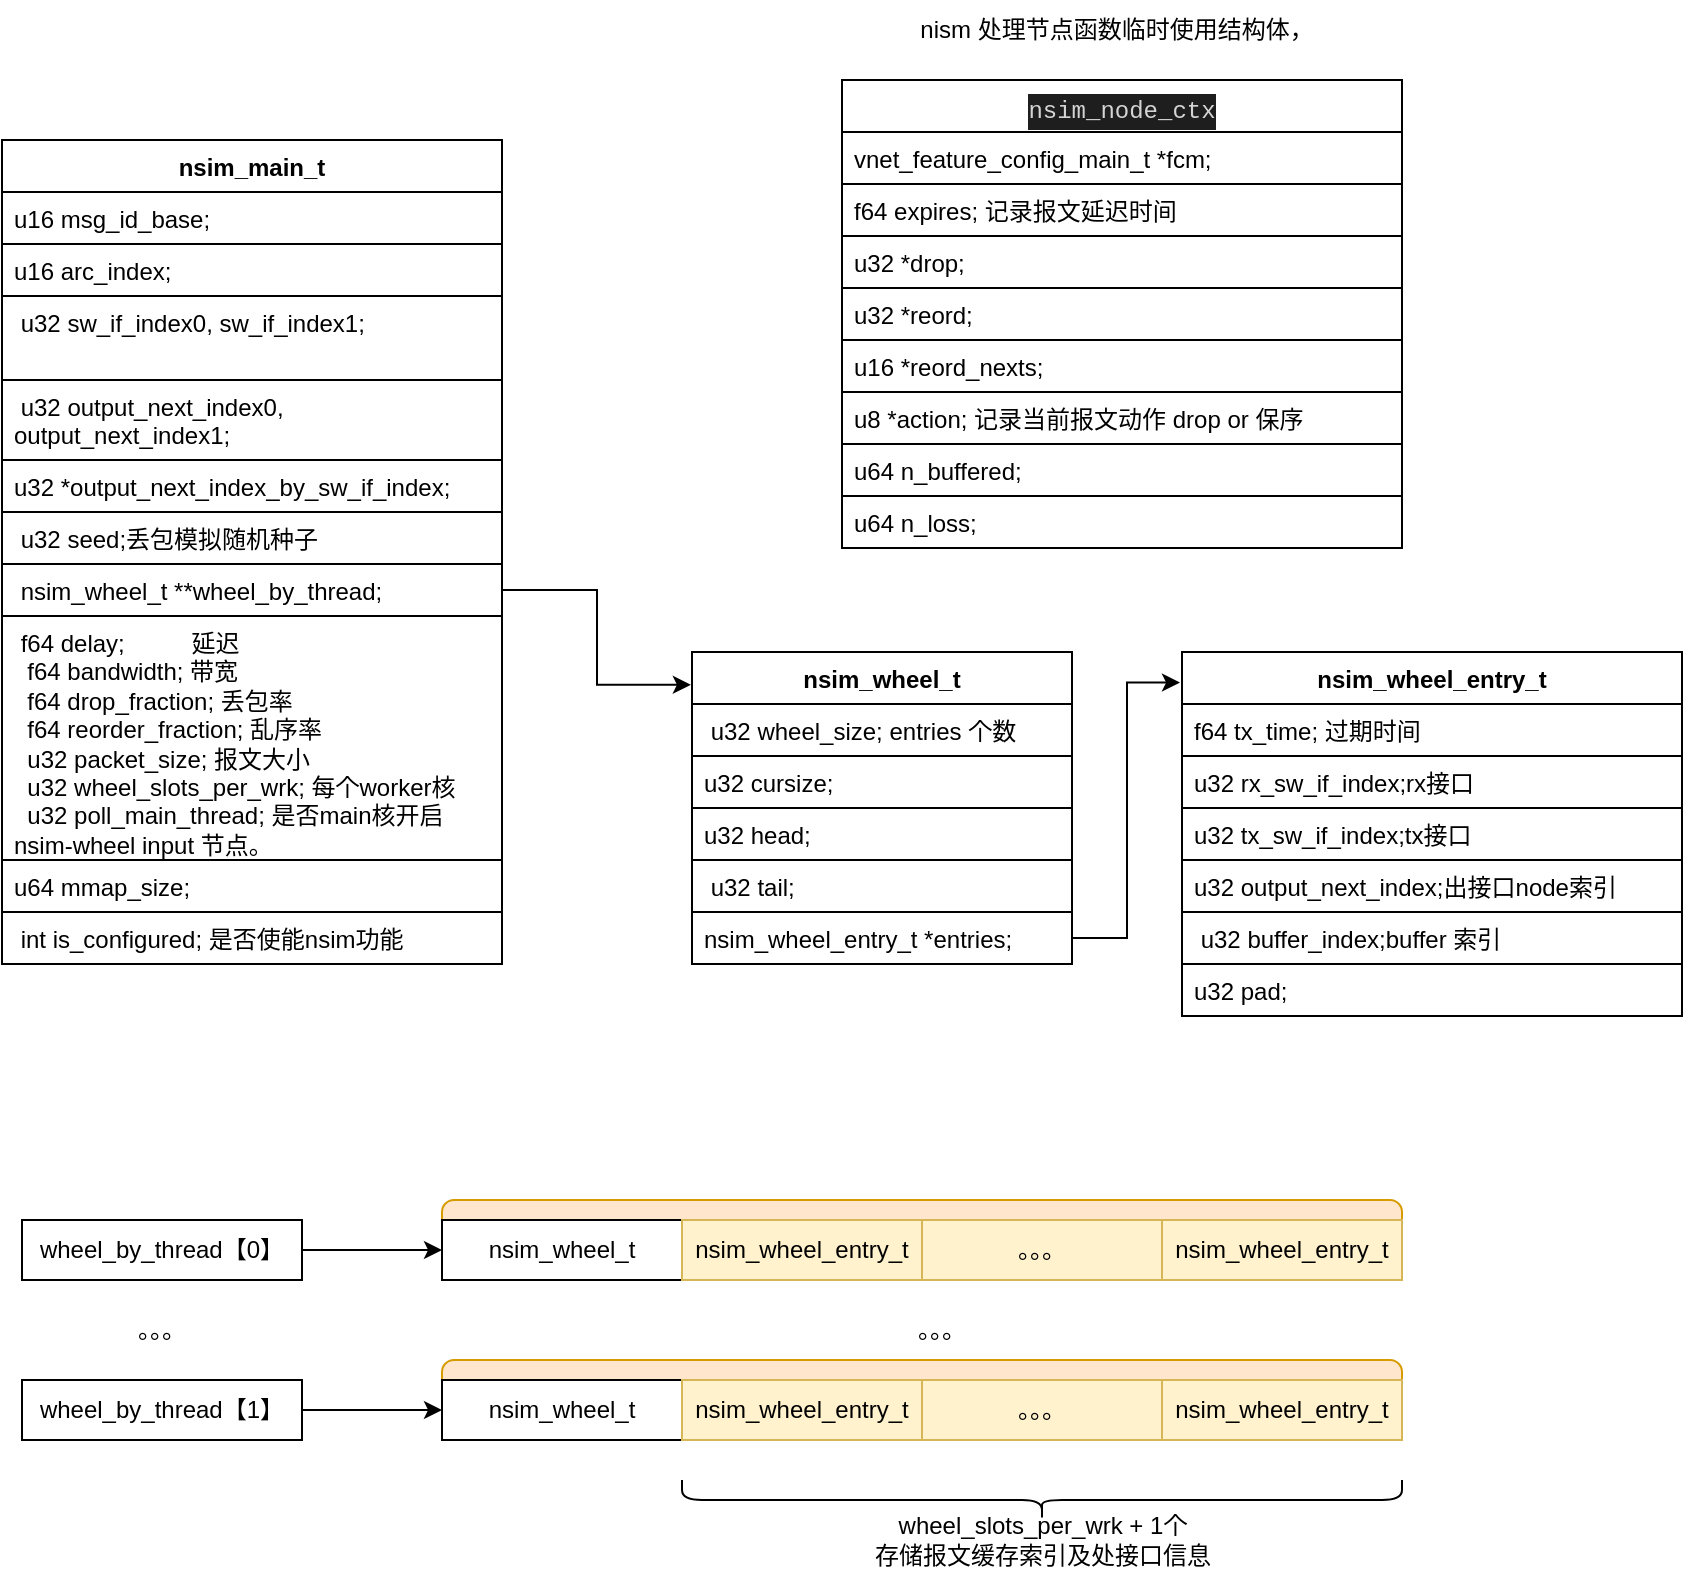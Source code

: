 <mxfile version="21.1.1" type="github">
  <diagram name="第 1 页" id="CsCfZdyHUU77z2SndHIt">
    <mxGraphModel dx="1468" dy="832" grid="1" gridSize="10" guides="1" tooltips="1" connect="1" arrows="1" fold="1" page="1" pageScale="1" pageWidth="827" pageHeight="1169" math="0" shadow="0">
      <root>
        <mxCell id="0" />
        <mxCell id="1" parent="0" />
        <mxCell id="sEvUjZ9JbC9H2_x1A2Bj-1" value="nsim_main_t" style="swimlane;fontStyle=1;align=center;verticalAlign=top;childLayout=stackLayout;horizontal=1;startSize=26;horizontalStack=0;resizeParent=1;resizeParentMax=0;resizeLast=0;collapsible=1;marginBottom=0;whiteSpace=wrap;html=1;" parent="1" vertex="1">
          <mxGeometry x="80" y="120" width="250" height="412" as="geometry" />
        </mxCell>
        <mxCell id="sEvUjZ9JbC9H2_x1A2Bj-2" value="u16 msg_id_base;" style="text;strokeColor=default;fillColor=none;align=left;verticalAlign=top;spacingLeft=4;spacingRight=4;overflow=hidden;rotatable=0;points=[[0,0.5],[1,0.5]];portConstraint=eastwest;whiteSpace=wrap;html=1;" parent="sEvUjZ9JbC9H2_x1A2Bj-1" vertex="1">
          <mxGeometry y="26" width="250" height="26" as="geometry" />
        </mxCell>
        <mxCell id="sEvUjZ9JbC9H2_x1A2Bj-4" value="u16 arc_index;" style="text;strokeColor=default;fillColor=none;align=left;verticalAlign=top;spacingLeft=4;spacingRight=4;overflow=hidden;rotatable=0;points=[[0,0.5],[1,0.5]];portConstraint=eastwest;whiteSpace=wrap;html=1;" parent="sEvUjZ9JbC9H2_x1A2Bj-1" vertex="1">
          <mxGeometry y="52" width="250" height="26" as="geometry" />
        </mxCell>
        <mxCell id="sEvUjZ9JbC9H2_x1A2Bj-5" value="&amp;nbsp;u32 sw_if_index0, sw_if_index1;" style="text;strokeColor=default;fillColor=none;align=left;verticalAlign=top;spacingLeft=4;spacingRight=4;overflow=hidden;rotatable=0;points=[[0,0.5],[1,0.5]];portConstraint=eastwest;whiteSpace=wrap;html=1;" parent="sEvUjZ9JbC9H2_x1A2Bj-1" vertex="1">
          <mxGeometry y="78" width="250" height="42" as="geometry" />
        </mxCell>
        <mxCell id="sEvUjZ9JbC9H2_x1A2Bj-6" value="&amp;nbsp;u32 output_next_index0, output_next_index1;" style="text;strokeColor=default;fillColor=none;align=left;verticalAlign=top;spacingLeft=4;spacingRight=4;overflow=hidden;rotatable=0;points=[[0,0.5],[1,0.5]];portConstraint=eastwest;whiteSpace=wrap;html=1;" parent="sEvUjZ9JbC9H2_x1A2Bj-1" vertex="1">
          <mxGeometry y="120" width="250" height="40" as="geometry" />
        </mxCell>
        <mxCell id="sEvUjZ9JbC9H2_x1A2Bj-7" value="u32 *output_next_index_by_sw_if_index;" style="text;strokeColor=default;fillColor=none;align=left;verticalAlign=top;spacingLeft=4;spacingRight=4;overflow=hidden;rotatable=0;points=[[0,0.5],[1,0.5]];portConstraint=eastwest;whiteSpace=wrap;html=1;" parent="sEvUjZ9JbC9H2_x1A2Bj-1" vertex="1">
          <mxGeometry y="160" width="250" height="26" as="geometry" />
        </mxCell>
        <mxCell id="sEvUjZ9JbC9H2_x1A2Bj-8" value="&amp;nbsp;u32 seed;丢包模拟随机种子" style="text;strokeColor=default;fillColor=none;align=left;verticalAlign=top;spacingLeft=4;spacingRight=4;overflow=hidden;rotatable=0;points=[[0,0.5],[1,0.5]];portConstraint=eastwest;whiteSpace=wrap;html=1;" parent="sEvUjZ9JbC9H2_x1A2Bj-1" vertex="1">
          <mxGeometry y="186" width="250" height="26" as="geometry" />
        </mxCell>
        <mxCell id="sEvUjZ9JbC9H2_x1A2Bj-9" value="&amp;nbsp;nsim_wheel_t **wheel_by_thread;" style="text;strokeColor=default;fillColor=none;align=left;verticalAlign=top;spacingLeft=4;spacingRight=4;overflow=hidden;rotatable=0;points=[[0,0.5],[1,0.5]];portConstraint=eastwest;whiteSpace=wrap;html=1;" parent="sEvUjZ9JbC9H2_x1A2Bj-1" vertex="1">
          <mxGeometry y="212" width="250" height="26" as="geometry" />
        </mxCell>
        <mxCell id="sEvUjZ9JbC9H2_x1A2Bj-10" value="&lt;div&gt;&amp;nbsp;f64 delay;&amp;nbsp; &amp;nbsp; &amp;nbsp; &amp;nbsp; &amp;nbsp; 延迟&lt;/div&gt;&lt;div&gt;&amp;nbsp; f64 bandwidth; 带宽&lt;/div&gt;&lt;div&gt;&amp;nbsp; f64 drop_fraction; 丢包率&lt;/div&gt;&lt;div&gt;&amp;nbsp; f64 reorder_fraction; 乱序率&lt;/div&gt;&lt;div&gt;&amp;nbsp; u32 packet_size; 报文大小&lt;/div&gt;&lt;div&gt;&amp;nbsp; u32 wheel_slots_per_wrk; 每个worker核&lt;/div&gt;&lt;div&gt;&amp;nbsp; u32 poll_main_thread; 是否main核开启nsim-wheel input 节点。&lt;/div&gt;" style="text;strokeColor=default;fillColor=none;align=left;verticalAlign=top;spacingLeft=4;spacingRight=4;overflow=hidden;rotatable=0;points=[[0,0.5],[1,0.5]];portConstraint=eastwest;whiteSpace=wrap;html=1;" parent="sEvUjZ9JbC9H2_x1A2Bj-1" vertex="1">
          <mxGeometry y="238" width="250" height="122" as="geometry" />
        </mxCell>
        <mxCell id="sEvUjZ9JbC9H2_x1A2Bj-11" value="u64 mmap_size;" style="text;strokeColor=default;fillColor=none;align=left;verticalAlign=top;spacingLeft=4;spacingRight=4;overflow=hidden;rotatable=0;points=[[0,0.5],[1,0.5]];portConstraint=eastwest;whiteSpace=wrap;html=1;" parent="sEvUjZ9JbC9H2_x1A2Bj-1" vertex="1">
          <mxGeometry y="360" width="250" height="26" as="geometry" />
        </mxCell>
        <mxCell id="sEvUjZ9JbC9H2_x1A2Bj-12" value="&amp;nbsp;int is_configured; 是否使能nsim功能" style="text;strokeColor=default;fillColor=none;align=left;verticalAlign=top;spacingLeft=4;spacingRight=4;overflow=hidden;rotatable=0;points=[[0,0.5],[1,0.5]];portConstraint=eastwest;whiteSpace=wrap;html=1;" parent="sEvUjZ9JbC9H2_x1A2Bj-1" vertex="1">
          <mxGeometry y="386" width="250" height="26" as="geometry" />
        </mxCell>
        <mxCell id="sEvUjZ9JbC9H2_x1A2Bj-13" value="nsim_wheel_entry_t" style="swimlane;fontStyle=1;align=center;verticalAlign=top;childLayout=stackLayout;horizontal=1;startSize=26;horizontalStack=0;resizeParent=1;resizeParentMax=0;resizeLast=0;collapsible=1;marginBottom=0;whiteSpace=wrap;html=1;" parent="1" vertex="1">
          <mxGeometry x="670" y="376" width="250" height="182" as="geometry" />
        </mxCell>
        <mxCell id="sEvUjZ9JbC9H2_x1A2Bj-14" value="f64 tx_time; 过期时间" style="text;strokeColor=default;fillColor=none;align=left;verticalAlign=top;spacingLeft=4;spacingRight=4;overflow=hidden;rotatable=0;points=[[0,0.5],[1,0.5]];portConstraint=eastwest;whiteSpace=wrap;html=1;" parent="sEvUjZ9JbC9H2_x1A2Bj-13" vertex="1">
          <mxGeometry y="26" width="250" height="26" as="geometry" />
        </mxCell>
        <mxCell id="sEvUjZ9JbC9H2_x1A2Bj-16" value="u32 rx_sw_if_index;rx接口" style="text;strokeColor=default;fillColor=none;align=left;verticalAlign=top;spacingLeft=4;spacingRight=4;overflow=hidden;rotatable=0;points=[[0,0.5],[1,0.5]];portConstraint=eastwest;whiteSpace=wrap;html=1;" parent="sEvUjZ9JbC9H2_x1A2Bj-13" vertex="1">
          <mxGeometry y="52" width="250" height="26" as="geometry" />
        </mxCell>
        <mxCell id="sEvUjZ9JbC9H2_x1A2Bj-17" value="u32 tx_sw_if_index;tx接口" style="text;strokeColor=default;fillColor=none;align=left;verticalAlign=top;spacingLeft=4;spacingRight=4;overflow=hidden;rotatable=0;points=[[0,0.5],[1,0.5]];portConstraint=eastwest;whiteSpace=wrap;html=1;" parent="sEvUjZ9JbC9H2_x1A2Bj-13" vertex="1">
          <mxGeometry y="78" width="250" height="26" as="geometry" />
        </mxCell>
        <mxCell id="sEvUjZ9JbC9H2_x1A2Bj-18" value="u32 output_next_index;出接口node索引" style="text;strokeColor=default;fillColor=none;align=left;verticalAlign=top;spacingLeft=4;spacingRight=4;overflow=hidden;rotatable=0;points=[[0,0.5],[1,0.5]];portConstraint=eastwest;whiteSpace=wrap;html=1;" parent="sEvUjZ9JbC9H2_x1A2Bj-13" vertex="1">
          <mxGeometry y="104" width="250" height="26" as="geometry" />
        </mxCell>
        <mxCell id="sEvUjZ9JbC9H2_x1A2Bj-19" value="&amp;nbsp;u32 buffer_index;buffer 索引" style="text;strokeColor=default;fillColor=none;align=left;verticalAlign=top;spacingLeft=4;spacingRight=4;overflow=hidden;rotatable=0;points=[[0,0.5],[1,0.5]];portConstraint=eastwest;whiteSpace=wrap;html=1;" parent="sEvUjZ9JbC9H2_x1A2Bj-13" vertex="1">
          <mxGeometry y="130" width="250" height="26" as="geometry" />
        </mxCell>
        <mxCell id="sEvUjZ9JbC9H2_x1A2Bj-20" value="u32 pad;" style="text;strokeColor=default;fillColor=none;align=left;verticalAlign=top;spacingLeft=4;spacingRight=4;overflow=hidden;rotatable=0;points=[[0,0.5],[1,0.5]];portConstraint=eastwest;whiteSpace=wrap;html=1;" parent="sEvUjZ9JbC9H2_x1A2Bj-13" vertex="1">
          <mxGeometry y="156" width="250" height="26" as="geometry" />
        </mxCell>
        <mxCell id="sEvUjZ9JbC9H2_x1A2Bj-21" value="nsim_wheel_t" style="swimlane;fontStyle=1;align=center;verticalAlign=top;childLayout=stackLayout;horizontal=1;startSize=26;horizontalStack=0;resizeParent=1;resizeParentMax=0;resizeLast=0;collapsible=1;marginBottom=0;whiteSpace=wrap;html=1;" parent="1" vertex="1">
          <mxGeometry x="425" y="376" width="190" height="156" as="geometry" />
        </mxCell>
        <mxCell id="sEvUjZ9JbC9H2_x1A2Bj-22" value="&amp;nbsp;u32 wheel_size; entries 个数" style="text;strokeColor=default;fillColor=none;align=left;verticalAlign=top;spacingLeft=4;spacingRight=4;overflow=hidden;rotatable=0;points=[[0,0.5],[1,0.5]];portConstraint=eastwest;whiteSpace=wrap;html=1;" parent="sEvUjZ9JbC9H2_x1A2Bj-21" vertex="1">
          <mxGeometry y="26" width="190" height="26" as="geometry" />
        </mxCell>
        <mxCell id="sEvUjZ9JbC9H2_x1A2Bj-23" value="u32 cursize;" style="text;strokeColor=default;fillColor=none;align=left;verticalAlign=top;spacingLeft=4;spacingRight=4;overflow=hidden;rotatable=0;points=[[0,0.5],[1,0.5]];portConstraint=eastwest;whiteSpace=wrap;html=1;" parent="sEvUjZ9JbC9H2_x1A2Bj-21" vertex="1">
          <mxGeometry y="52" width="190" height="26" as="geometry" />
        </mxCell>
        <mxCell id="sEvUjZ9JbC9H2_x1A2Bj-24" value="u32 head;" style="text;strokeColor=default;fillColor=none;align=left;verticalAlign=top;spacingLeft=4;spacingRight=4;overflow=hidden;rotatable=0;points=[[0,0.5],[1,0.5]];portConstraint=eastwest;whiteSpace=wrap;html=1;" parent="sEvUjZ9JbC9H2_x1A2Bj-21" vertex="1">
          <mxGeometry y="78" width="190" height="26" as="geometry" />
        </mxCell>
        <mxCell id="sEvUjZ9JbC9H2_x1A2Bj-25" value="&amp;nbsp;u32 tail;" style="text;strokeColor=default;fillColor=none;align=left;verticalAlign=top;spacingLeft=4;spacingRight=4;overflow=hidden;rotatable=0;points=[[0,0.5],[1,0.5]];portConstraint=eastwest;whiteSpace=wrap;html=1;" parent="sEvUjZ9JbC9H2_x1A2Bj-21" vertex="1">
          <mxGeometry y="104" width="190" height="26" as="geometry" />
        </mxCell>
        <mxCell id="sEvUjZ9JbC9H2_x1A2Bj-26" value="nsim_wheel_entry_t *entries;" style="text;strokeColor=default;fillColor=none;align=left;verticalAlign=top;spacingLeft=4;spacingRight=4;overflow=hidden;rotatable=0;points=[[0,0.5],[1,0.5]];portConstraint=eastwest;whiteSpace=wrap;html=1;" parent="sEvUjZ9JbC9H2_x1A2Bj-21" vertex="1">
          <mxGeometry y="130" width="190" height="26" as="geometry" />
        </mxCell>
        <mxCell id="8eMptPeMvM_N7RtiBeSv-6" value="&lt;div style=&quot;color: rgb(212, 212, 212); background-color: rgb(30, 30, 30); font-family: &amp;quot;Source Code Pro&amp;quot;, Menlo, Monaco, &amp;quot;Courier New&amp;quot;, monospace, Menlo, Monaco, &amp;quot;Courier New&amp;quot;, monospace; font-weight: normal; line-height: 18px;&quot;&gt;nsim_node_ctx&lt;/div&gt;" style="swimlane;fontStyle=1;align=center;verticalAlign=top;childLayout=stackLayout;horizontal=1;startSize=26;horizontalStack=0;resizeParent=1;resizeParentMax=0;resizeLast=0;collapsible=1;marginBottom=0;whiteSpace=wrap;html=1;" vertex="1" parent="1">
          <mxGeometry x="500" y="90" width="280" height="234" as="geometry" />
        </mxCell>
        <mxCell id="8eMptPeMvM_N7RtiBeSv-7" value="vnet_feature_config_main_t *fcm;" style="text;strokeColor=default;fillColor=none;align=left;verticalAlign=top;spacingLeft=4;spacingRight=4;overflow=hidden;rotatable=0;points=[[0,0.5],[1,0.5]];portConstraint=eastwest;whiteSpace=wrap;html=1;" vertex="1" parent="8eMptPeMvM_N7RtiBeSv-6">
          <mxGeometry y="26" width="280" height="26" as="geometry" />
        </mxCell>
        <mxCell id="8eMptPeMvM_N7RtiBeSv-8" value="f64 expires; 记录报文延迟时间" style="text;strokeColor=default;fillColor=none;align=left;verticalAlign=top;spacingLeft=4;spacingRight=4;overflow=hidden;rotatable=0;points=[[0,0.5],[1,0.5]];portConstraint=eastwest;whiteSpace=wrap;html=1;" vertex="1" parent="8eMptPeMvM_N7RtiBeSv-6">
          <mxGeometry y="52" width="280" height="26" as="geometry" />
        </mxCell>
        <mxCell id="8eMptPeMvM_N7RtiBeSv-9" value="u32 *drop;" style="text;strokeColor=default;fillColor=none;align=left;verticalAlign=top;spacingLeft=4;spacingRight=4;overflow=hidden;rotatable=0;points=[[0,0.5],[1,0.5]];portConstraint=eastwest;whiteSpace=wrap;html=1;" vertex="1" parent="8eMptPeMvM_N7RtiBeSv-6">
          <mxGeometry y="78" width="280" height="26" as="geometry" />
        </mxCell>
        <mxCell id="8eMptPeMvM_N7RtiBeSv-10" value="u32 *reord;" style="text;strokeColor=default;fillColor=none;align=left;verticalAlign=top;spacingLeft=4;spacingRight=4;overflow=hidden;rotatable=0;points=[[0,0.5],[1,0.5]];portConstraint=eastwest;whiteSpace=wrap;html=1;" vertex="1" parent="8eMptPeMvM_N7RtiBeSv-6">
          <mxGeometry y="104" width="280" height="26" as="geometry" />
        </mxCell>
        <mxCell id="8eMptPeMvM_N7RtiBeSv-11" value="u16 *reord_nexts;" style="text;strokeColor=default;fillColor=none;align=left;verticalAlign=top;spacingLeft=4;spacingRight=4;overflow=hidden;rotatable=0;points=[[0,0.5],[1,0.5]];portConstraint=eastwest;whiteSpace=wrap;html=1;" vertex="1" parent="8eMptPeMvM_N7RtiBeSv-6">
          <mxGeometry y="130" width="280" height="26" as="geometry" />
        </mxCell>
        <mxCell id="8eMptPeMvM_N7RtiBeSv-13" value="u8 *action; 记录当前报文动作 drop or 保序" style="text;strokeColor=default;fillColor=none;align=left;verticalAlign=top;spacingLeft=4;spacingRight=4;overflow=hidden;rotatable=0;points=[[0,0.5],[1,0.5]];portConstraint=eastwest;whiteSpace=wrap;html=1;" vertex="1" parent="8eMptPeMvM_N7RtiBeSv-6">
          <mxGeometry y="156" width="280" height="26" as="geometry" />
        </mxCell>
        <mxCell id="8eMptPeMvM_N7RtiBeSv-14" value="u64 n_buffered;" style="text;strokeColor=default;fillColor=none;align=left;verticalAlign=top;spacingLeft=4;spacingRight=4;overflow=hidden;rotatable=0;points=[[0,0.5],[1,0.5]];portConstraint=eastwest;whiteSpace=wrap;html=1;" vertex="1" parent="8eMptPeMvM_N7RtiBeSv-6">
          <mxGeometry y="182" width="280" height="26" as="geometry" />
        </mxCell>
        <mxCell id="8eMptPeMvM_N7RtiBeSv-15" value="u64 n_loss;" style="text;strokeColor=default;fillColor=none;align=left;verticalAlign=top;spacingLeft=4;spacingRight=4;overflow=hidden;rotatable=0;points=[[0,0.5],[1,0.5]];portConstraint=eastwest;whiteSpace=wrap;html=1;" vertex="1" parent="8eMptPeMvM_N7RtiBeSv-6">
          <mxGeometry y="208" width="280" height="26" as="geometry" />
        </mxCell>
        <mxCell id="8eMptPeMvM_N7RtiBeSv-16" value="" style="rounded=1;whiteSpace=wrap;html=1;fillColor=#ffe6cc;strokeColor=#d79b00;" vertex="1" parent="1">
          <mxGeometry x="300" y="650" width="480" height="40" as="geometry" />
        </mxCell>
        <mxCell id="8eMptPeMvM_N7RtiBeSv-17" value="nsim_wheel_t" style="rounded=0;whiteSpace=wrap;html=1;" vertex="1" parent="1">
          <mxGeometry x="300" y="660" width="120" height="30" as="geometry" />
        </mxCell>
        <mxCell id="8eMptPeMvM_N7RtiBeSv-18" value="nsim_wheel_entry_t" style="rounded=0;whiteSpace=wrap;html=1;fillColor=#fff2cc;strokeColor=#d6b656;" vertex="1" parent="1">
          <mxGeometry x="420" y="660" width="120" height="30" as="geometry" />
        </mxCell>
        <mxCell id="8eMptPeMvM_N7RtiBeSv-19" value="。。。" style="rounded=0;whiteSpace=wrap;html=1;fillColor=#fff2cc;strokeColor=#d6b656;" vertex="1" parent="1">
          <mxGeometry x="540" y="660" width="120" height="30" as="geometry" />
        </mxCell>
        <mxCell id="8eMptPeMvM_N7RtiBeSv-20" value="nsim_wheel_entry_t" style="rounded=0;whiteSpace=wrap;html=1;fillColor=#fff2cc;strokeColor=#d6b656;" vertex="1" parent="1">
          <mxGeometry x="660" y="660" width="120" height="30" as="geometry" />
        </mxCell>
        <mxCell id="8eMptPeMvM_N7RtiBeSv-21" value="" style="rounded=1;whiteSpace=wrap;html=1;fillColor=#ffe6cc;strokeColor=#d79b00;" vertex="1" parent="1">
          <mxGeometry x="300" y="730" width="480" height="40" as="geometry" />
        </mxCell>
        <mxCell id="8eMptPeMvM_N7RtiBeSv-22" value="nsim_wheel_t" style="rounded=0;whiteSpace=wrap;html=1;" vertex="1" parent="1">
          <mxGeometry x="300" y="740" width="120" height="30" as="geometry" />
        </mxCell>
        <mxCell id="8eMptPeMvM_N7RtiBeSv-23" value="nsim_wheel_entry_t" style="rounded=0;whiteSpace=wrap;html=1;fillColor=#fff2cc;strokeColor=#d6b656;" vertex="1" parent="1">
          <mxGeometry x="420" y="740" width="120" height="30" as="geometry" />
        </mxCell>
        <mxCell id="8eMptPeMvM_N7RtiBeSv-24" value="。。。" style="rounded=0;whiteSpace=wrap;html=1;fillColor=#fff2cc;strokeColor=#d6b656;" vertex="1" parent="1">
          <mxGeometry x="540" y="740" width="120" height="30" as="geometry" />
        </mxCell>
        <mxCell id="8eMptPeMvM_N7RtiBeSv-25" value="nsim_wheel_entry_t" style="rounded=0;whiteSpace=wrap;html=1;fillColor=#fff2cc;strokeColor=#d6b656;" vertex="1" parent="1">
          <mxGeometry x="660" y="740" width="120" height="30" as="geometry" />
        </mxCell>
        <mxCell id="8eMptPeMvM_N7RtiBeSv-26" value="" style="shape=curlyBracket;whiteSpace=wrap;html=1;rounded=1;labelPosition=left;verticalLabelPosition=middle;align=right;verticalAlign=middle;direction=north;" vertex="1" parent="1">
          <mxGeometry x="420" y="790" width="360" height="20" as="geometry" />
        </mxCell>
        <mxCell id="8eMptPeMvM_N7RtiBeSv-27" value="wheel_slots_per_wrk + 1个&lt;br&gt;存储报文缓存索引及处接口信息" style="text;html=1;align=center;verticalAlign=middle;resizable=0;points=[];autosize=1;strokeColor=none;fillColor=none;" vertex="1" parent="1">
          <mxGeometry x="505" y="800" width="190" height="40" as="geometry" />
        </mxCell>
        <mxCell id="8eMptPeMvM_N7RtiBeSv-29" style="edgeStyle=orthogonalEdgeStyle;rounded=0;orthogonalLoop=1;jettySize=auto;html=1;exitX=1;exitY=0.5;exitDx=0;exitDy=0;entryX=0;entryY=0.5;entryDx=0;entryDy=0;" edge="1" parent="1" source="8eMptPeMvM_N7RtiBeSv-28" target="8eMptPeMvM_N7RtiBeSv-17">
          <mxGeometry relative="1" as="geometry" />
        </mxCell>
        <mxCell id="8eMptPeMvM_N7RtiBeSv-28" value="wheel_by_thread【0】" style="rounded=0;whiteSpace=wrap;html=1;" vertex="1" parent="1">
          <mxGeometry x="90" y="660" width="140" height="30" as="geometry" />
        </mxCell>
        <mxCell id="8eMptPeMvM_N7RtiBeSv-31" style="edgeStyle=orthogonalEdgeStyle;rounded=0;orthogonalLoop=1;jettySize=auto;html=1;exitX=1;exitY=0.5;exitDx=0;exitDy=0;entryX=0;entryY=0.5;entryDx=0;entryDy=0;" edge="1" parent="1" source="8eMptPeMvM_N7RtiBeSv-30" target="8eMptPeMvM_N7RtiBeSv-22">
          <mxGeometry relative="1" as="geometry" />
        </mxCell>
        <mxCell id="8eMptPeMvM_N7RtiBeSv-30" value="wheel_by_thread【1】" style="rounded=0;whiteSpace=wrap;html=1;" vertex="1" parent="1">
          <mxGeometry x="90" y="740" width="140" height="30" as="geometry" />
        </mxCell>
        <mxCell id="8eMptPeMvM_N7RtiBeSv-32" value="。。。" style="text;html=1;strokeColor=none;fillColor=none;align=center;verticalAlign=middle;whiteSpace=wrap;rounded=0;" vertex="1" parent="1">
          <mxGeometry x="130" y="700" width="60" height="30" as="geometry" />
        </mxCell>
        <mxCell id="8eMptPeMvM_N7RtiBeSv-34" value="。。。" style="text;html=1;strokeColor=none;fillColor=none;align=center;verticalAlign=middle;whiteSpace=wrap;rounded=0;" vertex="1" parent="1">
          <mxGeometry x="520" y="700" width="60" height="30" as="geometry" />
        </mxCell>
        <mxCell id="8eMptPeMvM_N7RtiBeSv-35" style="edgeStyle=orthogonalEdgeStyle;rounded=0;orthogonalLoop=1;jettySize=auto;html=1;exitX=1;exitY=0.5;exitDx=0;exitDy=0;entryX=-0.003;entryY=0.105;entryDx=0;entryDy=0;entryPerimeter=0;" edge="1" parent="1" source="sEvUjZ9JbC9H2_x1A2Bj-9" target="sEvUjZ9JbC9H2_x1A2Bj-21">
          <mxGeometry relative="1" as="geometry" />
        </mxCell>
        <mxCell id="8eMptPeMvM_N7RtiBeSv-36" style="edgeStyle=orthogonalEdgeStyle;rounded=0;orthogonalLoop=1;jettySize=auto;html=1;exitX=1;exitY=0.5;exitDx=0;exitDy=0;entryX=-0.004;entryY=0.084;entryDx=0;entryDy=0;entryPerimeter=0;" edge="1" parent="1" source="sEvUjZ9JbC9H2_x1A2Bj-26" target="sEvUjZ9JbC9H2_x1A2Bj-13">
          <mxGeometry relative="1" as="geometry" />
        </mxCell>
        <mxCell id="8eMptPeMvM_N7RtiBeSv-37" value="nism 处理节点函数临时使用结构体，" style="text;html=1;strokeColor=none;fillColor=none;align=center;verticalAlign=middle;whiteSpace=wrap;rounded=0;" vertex="1" parent="1">
          <mxGeometry x="500" y="50" width="275" height="30" as="geometry" />
        </mxCell>
      </root>
    </mxGraphModel>
  </diagram>
</mxfile>
